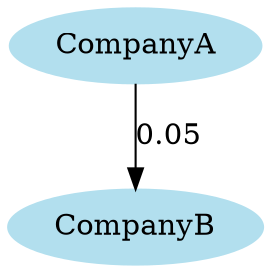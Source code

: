 digraph unix {
	node [color=lightblue2 style=filled]
	size="6,6"
	CompanyA -> CompanyB [label=0.05]
}
